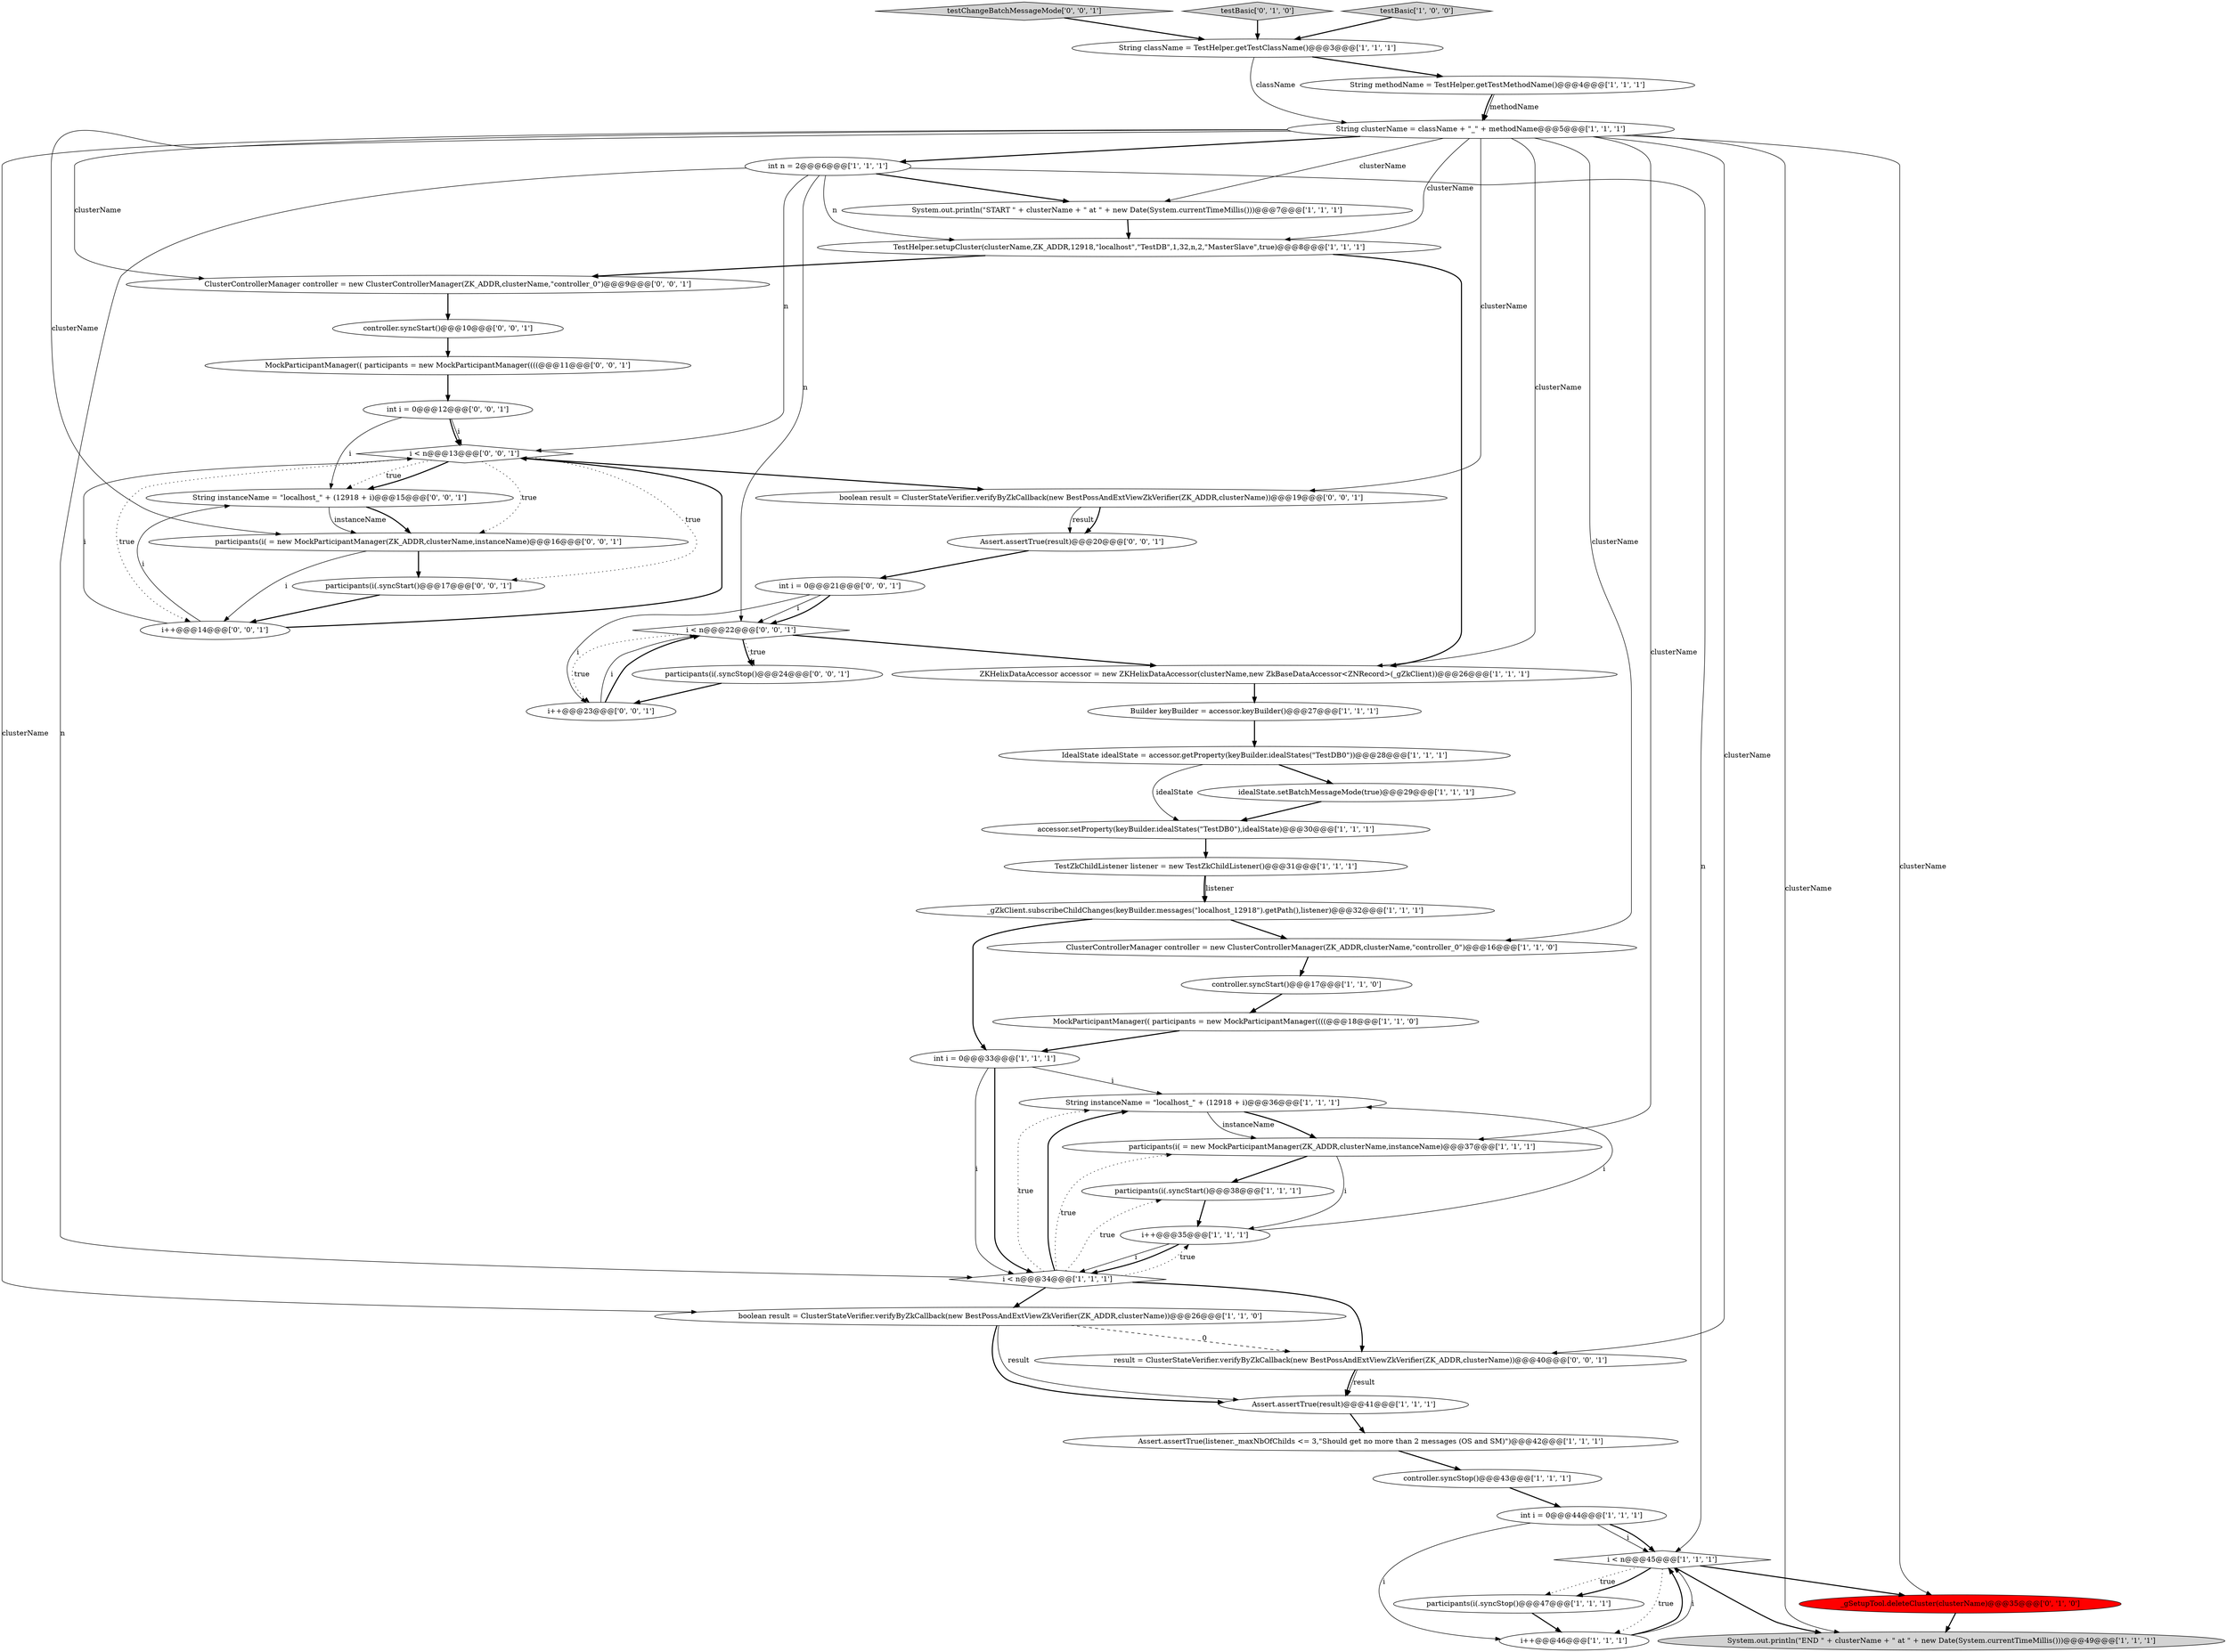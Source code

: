digraph {
14 [style = filled, label = "String className = TestHelper.getTestClassName()@@@3@@@['1', '1', '1']", fillcolor = white, shape = ellipse image = "AAA0AAABBB1BBB"];
18 [style = filled, label = "controller.syncStart()@@@17@@@['1', '1', '0']", fillcolor = white, shape = ellipse image = "AAA0AAABBB1BBB"];
37 [style = filled, label = "testChangeBatchMessageMode['0', '0', '1']", fillcolor = lightgray, shape = diamond image = "AAA0AAABBB3BBB"];
10 [style = filled, label = "int i = 0@@@44@@@['1', '1', '1']", fillcolor = white, shape = ellipse image = "AAA0AAABBB1BBB"];
27 [style = filled, label = "Assert.assertTrue(result)@@@41@@@['1', '1', '1']", fillcolor = white, shape = ellipse image = "AAA0AAABBB1BBB"];
42 [style = filled, label = "boolean result = ClusterStateVerifier.verifyByZkCallback(new BestPossAndExtViewZkVerifier(ZK_ADDR,clusterName))@@@19@@@['0', '0', '1']", fillcolor = white, shape = ellipse image = "AAA0AAABBB3BBB"];
44 [style = filled, label = "i < n@@@22@@@['0', '0', '1']", fillcolor = white, shape = diamond image = "AAA0AAABBB3BBB"];
17 [style = filled, label = "idealState.setBatchMessageMode(true)@@@29@@@['1', '1', '1']", fillcolor = white, shape = ellipse image = "AAA0AAABBB1BBB"];
48 [style = filled, label = "MockParticipantManager(( participants = new MockParticipantManager((((@@@11@@@['0', '0', '1']", fillcolor = white, shape = ellipse image = "AAA0AAABBB3BBB"];
33 [style = filled, label = "testBasic['0', '1', '0']", fillcolor = lightgray, shape = diamond image = "AAA0AAABBB2BBB"];
43 [style = filled, label = "i < n@@@13@@@['0', '0', '1']", fillcolor = white, shape = diamond image = "AAA0AAABBB3BBB"];
6 [style = filled, label = "String clusterName = className + \"_\" + methodName@@@5@@@['1', '1', '1']", fillcolor = white, shape = ellipse image = "AAA0AAABBB1BBB"];
24 [style = filled, label = "ZKHelixDataAccessor accessor = new ZKHelixDataAccessor(clusterName,new ZkBaseDataAccessor<ZNRecord>(_gZkClient))@@@26@@@['1', '1', '1']", fillcolor = white, shape = ellipse image = "AAA0AAABBB1BBB"];
46 [style = filled, label = "String instanceName = \"localhost_\" + (12918 + i)@@@15@@@['0', '0', '1']", fillcolor = white, shape = ellipse image = "AAA0AAABBB3BBB"];
8 [style = filled, label = "participants(i(.syncStop()@@@47@@@['1', '1', '1']", fillcolor = white, shape = ellipse image = "AAA0AAABBB1BBB"];
34 [style = filled, label = "ClusterControllerManager controller = new ClusterControllerManager(ZK_ADDR,clusterName,\"controller_0\")@@@9@@@['0', '0', '1']", fillcolor = white, shape = ellipse image = "AAA0AAABBB3BBB"];
28 [style = filled, label = "TestHelper.setupCluster(clusterName,ZK_ADDR,12918,\"localhost\",\"TestDB\",1,32,n,2,\"MasterSlave\",true)@@@8@@@['1', '1', '1']", fillcolor = white, shape = ellipse image = "AAA0AAABBB1BBB"];
19 [style = filled, label = "boolean result = ClusterStateVerifier.verifyByZkCallback(new BestPossAndExtViewZkVerifier(ZK_ADDR,clusterName))@@@26@@@['1', '1', '0']", fillcolor = white, shape = ellipse image = "AAA0AAABBB1BBB"];
26 [style = filled, label = "testBasic['1', '0', '0']", fillcolor = lightgray, shape = diamond image = "AAA0AAABBB1BBB"];
20 [style = filled, label = "participants(i(.syncStart()@@@38@@@['1', '1', '1']", fillcolor = white, shape = ellipse image = "AAA0AAABBB1BBB"];
32 [style = filled, label = "_gSetupTool.deleteCluster(clusterName)@@@35@@@['0', '1', '0']", fillcolor = red, shape = ellipse image = "AAA1AAABBB2BBB"];
15 [style = filled, label = "i < n@@@45@@@['1', '1', '1']", fillcolor = white, shape = diamond image = "AAA0AAABBB1BBB"];
30 [style = filled, label = "int i = 0@@@33@@@['1', '1', '1']", fillcolor = white, shape = ellipse image = "AAA0AAABBB1BBB"];
22 [style = filled, label = "String instanceName = \"localhost_\" + (12918 + i)@@@36@@@['1', '1', '1']", fillcolor = white, shape = ellipse image = "AAA0AAABBB1BBB"];
12 [style = filled, label = "_gZkClient.subscribeChildChanges(keyBuilder.messages(\"localhost_12918\").getPath(),listener)@@@32@@@['1', '1', '1']", fillcolor = white, shape = ellipse image = "AAA0AAABBB1BBB"];
39 [style = filled, label = "Assert.assertTrue(result)@@@20@@@['0', '0', '1']", fillcolor = white, shape = ellipse image = "AAA0AAABBB3BBB"];
47 [style = filled, label = "int i = 0@@@21@@@['0', '0', '1']", fillcolor = white, shape = ellipse image = "AAA0AAABBB3BBB"];
16 [style = filled, label = "System.out.println(\"END \" + clusterName + \" at \" + new Date(System.currentTimeMillis()))@@@49@@@['1', '1', '1']", fillcolor = lightgray, shape = ellipse image = "AAA0AAABBB1BBB"];
2 [style = filled, label = "accessor.setProperty(keyBuilder.idealStates(\"TestDB0\"),idealState)@@@30@@@['1', '1', '1']", fillcolor = white, shape = ellipse image = "AAA0AAABBB1BBB"];
50 [style = filled, label = "i++@@@23@@@['0', '0', '1']", fillcolor = white, shape = ellipse image = "AAA0AAABBB3BBB"];
7 [style = filled, label = "participants(i( = new MockParticipantManager(ZK_ADDR,clusterName,instanceName)@@@37@@@['1', '1', '1']", fillcolor = white, shape = ellipse image = "AAA0AAABBB1BBB"];
9 [style = filled, label = "ClusterControllerManager controller = new ClusterControllerManager(ZK_ADDR,clusterName,\"controller_0\")@@@16@@@['1', '1', '0']", fillcolor = white, shape = ellipse image = "AAA0AAABBB1BBB"];
5 [style = filled, label = "TestZkChildListener listener = new TestZkChildListener()@@@31@@@['1', '1', '1']", fillcolor = white, shape = ellipse image = "AAA0AAABBB1BBB"];
29 [style = filled, label = "String methodName = TestHelper.getTestMethodName()@@@4@@@['1', '1', '1']", fillcolor = white, shape = ellipse image = "AAA0AAABBB1BBB"];
0 [style = filled, label = "int n = 2@@@6@@@['1', '1', '1']", fillcolor = white, shape = ellipse image = "AAA0AAABBB1BBB"];
35 [style = filled, label = "participants(i(.syncStart()@@@17@@@['0', '0', '1']", fillcolor = white, shape = ellipse image = "AAA0AAABBB3BBB"];
11 [style = filled, label = "Builder keyBuilder = accessor.keyBuilder()@@@27@@@['1', '1', '1']", fillcolor = white, shape = ellipse image = "AAA0AAABBB1BBB"];
13 [style = filled, label = "i++@@@35@@@['1', '1', '1']", fillcolor = white, shape = ellipse image = "AAA0AAABBB1BBB"];
40 [style = filled, label = "result = ClusterStateVerifier.verifyByZkCallback(new BestPossAndExtViewZkVerifier(ZK_ADDR,clusterName))@@@40@@@['0', '0', '1']", fillcolor = white, shape = ellipse image = "AAA0AAABBB3BBB"];
41 [style = filled, label = "int i = 0@@@12@@@['0', '0', '1']", fillcolor = white, shape = ellipse image = "AAA0AAABBB3BBB"];
4 [style = filled, label = "i < n@@@34@@@['1', '1', '1']", fillcolor = white, shape = diamond image = "AAA0AAABBB1BBB"];
25 [style = filled, label = "i++@@@46@@@['1', '1', '1']", fillcolor = white, shape = ellipse image = "AAA0AAABBB1BBB"];
36 [style = filled, label = "i++@@@14@@@['0', '0', '1']", fillcolor = white, shape = ellipse image = "AAA0AAABBB3BBB"];
1 [style = filled, label = "IdealState idealState = accessor.getProperty(keyBuilder.idealStates(\"TestDB0\"))@@@28@@@['1', '1', '1']", fillcolor = white, shape = ellipse image = "AAA0AAABBB1BBB"];
3 [style = filled, label = "Assert.assertTrue(listener._maxNbOfChilds <= 3,\"Should get no more than 2 messages (OS and SM)\")@@@42@@@['1', '1', '1']", fillcolor = white, shape = ellipse image = "AAA0AAABBB1BBB"];
31 [style = filled, label = "MockParticipantManager(( participants = new MockParticipantManager((((@@@18@@@['1', '1', '0']", fillcolor = white, shape = ellipse image = "AAA0AAABBB1BBB"];
38 [style = filled, label = "participants(i( = new MockParticipantManager(ZK_ADDR,clusterName,instanceName)@@@16@@@['0', '0', '1']", fillcolor = white, shape = ellipse image = "AAA0AAABBB3BBB"];
49 [style = filled, label = "controller.syncStart()@@@10@@@['0', '0', '1']", fillcolor = white, shape = ellipse image = "AAA0AAABBB3BBB"];
45 [style = filled, label = "participants(i(.syncStop()@@@24@@@['0', '0', '1']", fillcolor = white, shape = ellipse image = "AAA0AAABBB3BBB"];
21 [style = filled, label = "controller.syncStop()@@@43@@@['1', '1', '1']", fillcolor = white, shape = ellipse image = "AAA0AAABBB1BBB"];
23 [style = filled, label = "System.out.println(\"START \" + clusterName + \" at \" + new Date(System.currentTimeMillis()))@@@7@@@['1', '1', '1']", fillcolor = white, shape = ellipse image = "AAA0AAABBB1BBB"];
21->10 [style = bold, label=""];
0->15 [style = solid, label="n"];
43->35 [style = dotted, label="true"];
50->44 [style = bold, label=""];
13->22 [style = solid, label="i"];
5->12 [style = solid, label="listener"];
43->42 [style = bold, label=""];
49->48 [style = bold, label=""];
4->7 [style = dotted, label="true"];
19->27 [style = solid, label="result"];
6->9 [style = solid, label="clusterName"];
6->42 [style = solid, label="clusterName"];
12->9 [style = bold, label=""];
7->13 [style = solid, label="i"];
23->28 [style = bold, label=""];
41->43 [style = solid, label="i"];
29->6 [style = bold, label=""];
15->8 [style = dotted, label="true"];
38->36 [style = solid, label="i"];
24->11 [style = bold, label=""];
31->30 [style = bold, label=""];
41->46 [style = solid, label="i"];
43->46 [style = dotted, label="true"];
25->15 [style = bold, label=""];
39->47 [style = bold, label=""];
6->28 [style = solid, label="clusterName"];
6->23 [style = solid, label="clusterName"];
0->44 [style = solid, label="n"];
30->4 [style = solid, label="i"];
18->31 [style = bold, label=""];
42->39 [style = solid, label="result"];
46->38 [style = bold, label=""];
48->41 [style = bold, label=""];
6->16 [style = solid, label="clusterName"];
4->19 [style = bold, label=""];
26->14 [style = bold, label=""];
13->4 [style = solid, label="i"];
6->34 [style = solid, label="clusterName"];
22->7 [style = bold, label=""];
43->46 [style = bold, label=""];
1->17 [style = bold, label=""];
25->15 [style = solid, label="i"];
0->4 [style = solid, label="n"];
4->13 [style = dotted, label="true"];
44->50 [style = dotted, label="true"];
0->23 [style = bold, label=""];
17->2 [style = bold, label=""];
4->22 [style = dotted, label="true"];
28->24 [style = bold, label=""];
47->44 [style = bold, label=""];
6->19 [style = solid, label="clusterName"];
38->35 [style = bold, label=""];
44->45 [style = bold, label=""];
41->43 [style = bold, label=""];
4->22 [style = bold, label=""];
6->38 [style = solid, label="clusterName"];
44->45 [style = dotted, label="true"];
36->43 [style = bold, label=""];
43->38 [style = dotted, label="true"];
20->13 [style = bold, label=""];
6->40 [style = solid, label="clusterName"];
34->49 [style = bold, label=""];
42->39 [style = bold, label=""];
36->46 [style = solid, label="i"];
46->38 [style = solid, label="instanceName"];
7->20 [style = bold, label=""];
32->16 [style = bold, label=""];
30->22 [style = solid, label="i"];
22->7 [style = solid, label="instanceName"];
6->7 [style = solid, label="clusterName"];
9->18 [style = bold, label=""];
0->28 [style = solid, label="n"];
10->15 [style = solid, label="i"];
47->50 [style = solid, label="i"];
40->27 [style = bold, label=""];
14->29 [style = bold, label=""];
0->43 [style = solid, label="n"];
3->21 [style = bold, label=""];
44->24 [style = bold, label=""];
15->25 [style = dotted, label="true"];
43->36 [style = dotted, label="true"];
36->43 [style = solid, label="i"];
15->8 [style = bold, label=""];
19->40 [style = dashed, label="0"];
2->5 [style = bold, label=""];
4->40 [style = bold, label=""];
33->14 [style = bold, label=""];
6->24 [style = solid, label="clusterName"];
6->32 [style = solid, label="clusterName"];
10->15 [style = bold, label=""];
28->34 [style = bold, label=""];
11->1 [style = bold, label=""];
47->44 [style = solid, label="i"];
27->3 [style = bold, label=""];
4->20 [style = dotted, label="true"];
12->30 [style = bold, label=""];
29->6 [style = solid, label="methodName"];
6->0 [style = bold, label=""];
15->16 [style = bold, label=""];
14->6 [style = solid, label="className"];
50->44 [style = solid, label="i"];
40->27 [style = solid, label="result"];
37->14 [style = bold, label=""];
5->12 [style = bold, label=""];
45->50 [style = bold, label=""];
30->4 [style = bold, label=""];
19->27 [style = bold, label=""];
10->25 [style = solid, label="i"];
35->36 [style = bold, label=""];
15->32 [style = bold, label=""];
8->25 [style = bold, label=""];
1->2 [style = solid, label="idealState"];
13->4 [style = bold, label=""];
}
